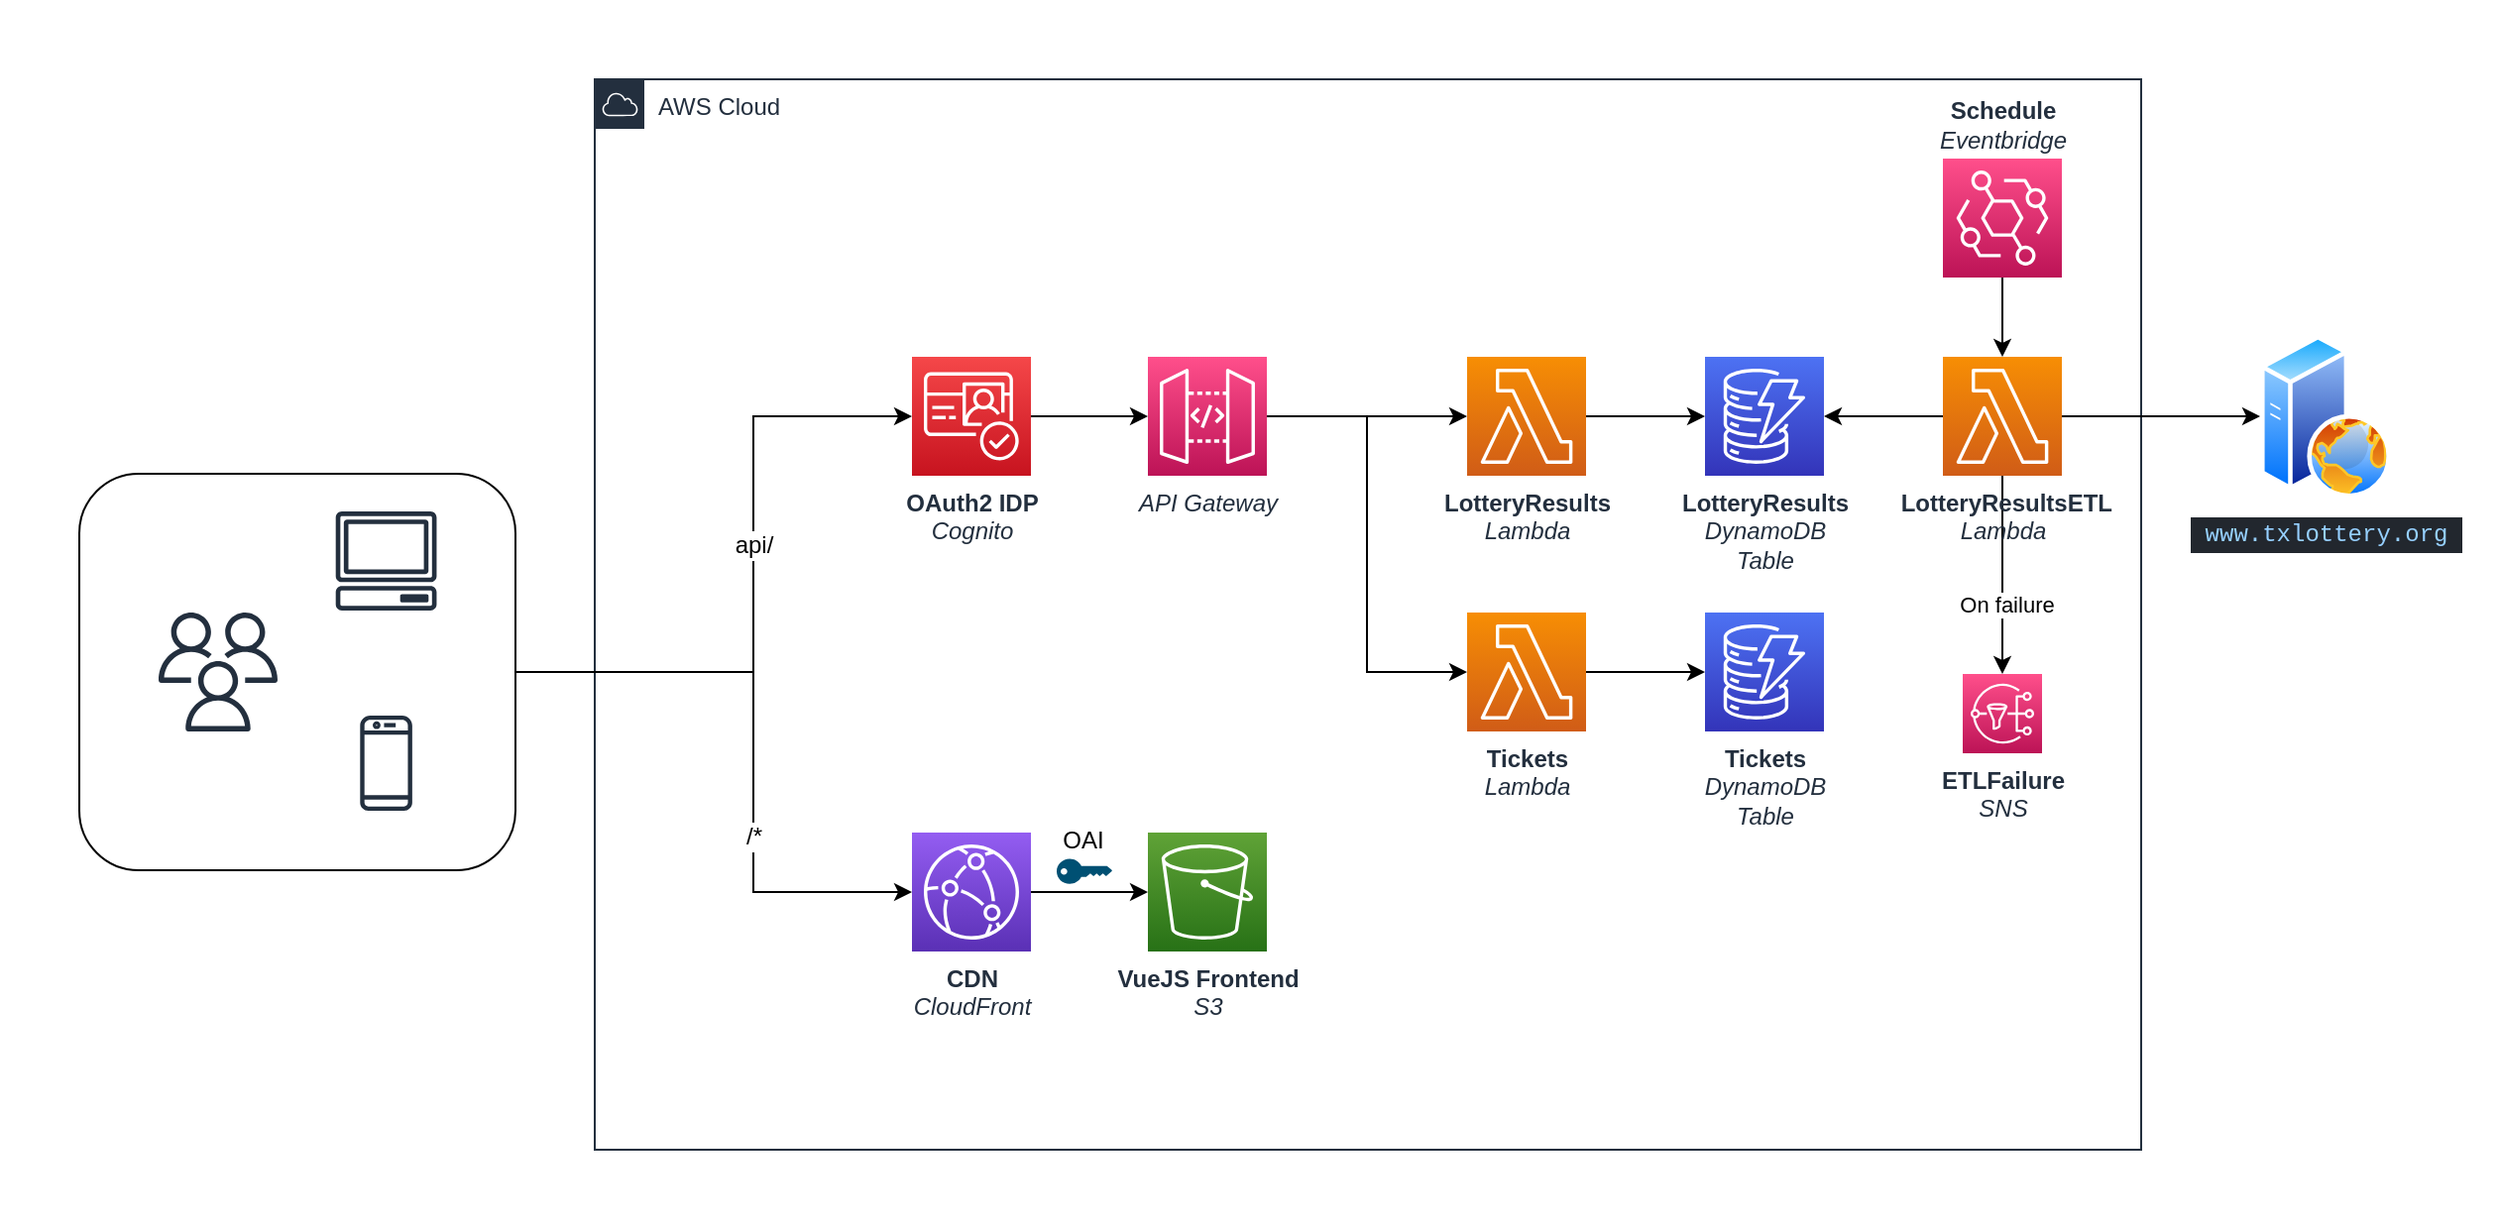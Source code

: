 <mxfile version="15.2.7" type="device" pages="3"><diagram id="yOaUrV3izOUjI8Bf7TBi" name="v3 - ETL"><mxGraphModel dx="1889" dy="808" grid="1" gridSize="10" guides="1" tooltips="1" connect="1" arrows="1" fold="1" page="1" pageScale="1" pageWidth="850" pageHeight="1100" math="0" shadow="0"><root><mxCell id="-35KguAZ5WjRZcrEcyB9-0"/><mxCell id="-35KguAZ5WjRZcrEcyB9-1" parent="-35KguAZ5WjRZcrEcyB9-0"/><mxCell id="5iwx5_IjPScMkcQxuCDr-0" value="" style="rounded=0;whiteSpace=wrap;html=1;fillColor=none;strokeColor=none;" parent="-35KguAZ5WjRZcrEcyB9-1" vertex="1"><mxGeometry x="-140" y="260" width="1260" height="620" as="geometry"/></mxCell><mxCell id="umhk_qR9ZMvobSm_5dym-0" value="AWS Cloud" style="points=[[0,0],[0.25,0],[0.5,0],[0.75,0],[1,0],[1,0.25],[1,0.5],[1,0.75],[1,1],[0.75,1],[0.5,1],[0.25,1],[0,1],[0,0.75],[0,0.5],[0,0.25]];outlineConnect=0;gradientColor=none;html=1;whiteSpace=wrap;fontSize=12;fontStyle=0;shape=mxgraph.aws4.group;grIcon=mxgraph.aws4.group_aws_cloud;strokeColor=#232F3E;fillColor=none;verticalAlign=top;align=left;spacingLeft=30;fontColor=#232F3E;dashed=0;" parent="-35KguAZ5WjRZcrEcyB9-1" vertex="1"><mxGeometry x="160" y="300" width="780" height="540" as="geometry"/></mxCell><mxCell id="umhk_qR9ZMvobSm_5dym-1" value="" style="edgeStyle=orthogonalEdgeStyle;rounded=0;orthogonalLoop=1;jettySize=auto;html=1;" parent="-35KguAZ5WjRZcrEcyB9-1" source="umhk_qR9ZMvobSm_5dym-2" target="umhk_qR9ZMvobSm_5dym-11" edge="1"><mxGeometry relative="1" as="geometry"/></mxCell><mxCell id="umhk_qR9ZMvobSm_5dym-2" value="&lt;b&gt;OAuth2 IDP&lt;/b&gt;&lt;br&gt;&lt;i&gt;Cognito&lt;/i&gt;&lt;br&gt;" style="sketch=0;points=[[0,0,0],[0.25,0,0],[0.5,0,0],[0.75,0,0],[1,0,0],[0,1,0],[0.25,1,0],[0.5,1,0],[0.75,1,0],[1,1,0],[0,0.25,0],[0,0.5,0],[0,0.75,0],[1,0.25,0],[1,0.5,0],[1,0.75,0]];outlineConnect=0;fontColor=#232F3E;gradientColor=#F54749;gradientDirection=north;fillColor=#C7131F;strokeColor=#ffffff;dashed=0;verticalLabelPosition=bottom;verticalAlign=top;align=center;html=1;fontSize=12;fontStyle=0;aspect=fixed;shape=mxgraph.aws4.resourceIcon;resIcon=mxgraph.aws4.cognito;" parent="-35KguAZ5WjRZcrEcyB9-1" vertex="1"><mxGeometry x="320" y="440" width="60" height="60" as="geometry"/></mxCell><mxCell id="umhk_qR9ZMvobSm_5dym-3" value="&lt;b&gt;VueJS Frontend&lt;/b&gt;&lt;br&gt;&lt;i&gt;S3&lt;/i&gt;" style="sketch=0;points=[[0,0,0],[0.25,0,0],[0.5,0,0],[0.75,0,0],[1,0,0],[0,1,0],[0.25,1,0],[0.5,1,0],[0.75,1,0],[1,1,0],[0,0.25,0],[0,0.5,0],[0,0.75,0],[1,0.25,0],[1,0.5,0],[1,0.75,0]];outlineConnect=0;fontColor=#232F3E;gradientColor=#60A337;gradientDirection=north;fillColor=#277116;strokeColor=#ffffff;dashed=0;verticalLabelPosition=bottom;verticalAlign=top;align=center;html=1;fontSize=12;fontStyle=0;aspect=fixed;shape=mxgraph.aws4.resourceIcon;resIcon=mxgraph.aws4.s3;" parent="-35KguAZ5WjRZcrEcyB9-1" vertex="1"><mxGeometry x="439" y="680" width="60" height="60" as="geometry"/></mxCell><mxCell id="umhk_qR9ZMvobSm_5dym-4" value="api/" style="edgeStyle=orthogonalEdgeStyle;rounded=0;orthogonalLoop=1;jettySize=auto;html=1;fontSize=12;entryX=0;entryY=0.5;entryDx=0;entryDy=0;entryPerimeter=0;" parent="-35KguAZ5WjRZcrEcyB9-1" target="umhk_qR9ZMvobSm_5dym-2" edge="1"><mxGeometry x="0.221" relative="1" as="geometry"><mxPoint x="78" y="599" as="sourcePoint"/><Array as="points"><mxPoint x="240" y="599"/><mxPoint x="240" y="470"/></Array><mxPoint as="offset"/><mxPoint x="260" y="479" as="targetPoint"/></mxGeometry></mxCell><mxCell id="umhk_qR9ZMvobSm_5dym-5" value="" style="edgeStyle=orthogonalEdgeStyle;rounded=0;orthogonalLoop=1;jettySize=auto;html=1;entryX=0;entryY=0.5;entryDx=0;entryDy=0;entryPerimeter=0;" parent="-35KguAZ5WjRZcrEcyB9-1" source="umhk_qR9ZMvobSm_5dym-6" target="umhk_qR9ZMvobSm_5dym-3" edge="1"><mxGeometry relative="1" as="geometry"/></mxCell><mxCell id="umhk_qR9ZMvobSm_5dym-6" value="&lt;b&gt;CDN&lt;/b&gt;&lt;br&gt;&lt;i&gt;CloudFront&lt;/i&gt;" style="sketch=0;points=[[0,0,0],[0.25,0,0],[0.5,0,0],[0.75,0,0],[1,0,0],[0,1,0],[0.25,1,0],[0.5,1,0],[0.75,1,0],[1,1,0],[0,0.25,0],[0,0.5,0],[0,0.75,0],[1,0.25,0],[1,0.5,0],[1,0.75,0]];outlineConnect=0;fontColor=#232F3E;gradientColor=#945DF2;gradientDirection=north;fillColor=#5A30B5;strokeColor=#ffffff;dashed=0;verticalLabelPosition=bottom;verticalAlign=top;align=center;html=1;fontSize=12;fontStyle=0;aspect=fixed;shape=mxgraph.aws4.resourceIcon;resIcon=mxgraph.aws4.cloudfront;" parent="-35KguAZ5WjRZcrEcyB9-1" vertex="1"><mxGeometry x="320" y="680" width="60" height="60" as="geometry"/></mxCell><mxCell id="umhk_qR9ZMvobSm_5dym-24" value="" style="edgeStyle=orthogonalEdgeStyle;rounded=0;orthogonalLoop=1;jettySize=auto;html=1;" parent="-35KguAZ5WjRZcrEcyB9-1" source="umhk_qR9ZMvobSm_5dym-8" target="umhk_qR9ZMvobSm_5dym-23" edge="1"><mxGeometry relative="1" as="geometry"/></mxCell><mxCell id="umhk_qR9ZMvobSm_5dym-8" value="&lt;b&gt;LotteryResults&lt;br&gt;&lt;/b&gt;&lt;i&gt;Lambda&lt;/i&gt;" style="sketch=0;points=[[0,0,0],[0.25,0,0],[0.5,0,0],[0.75,0,0],[1,0,0],[0,1,0],[0.25,1,0],[0.5,1,0],[0.75,1,0],[1,1,0],[0,0.25,0],[0,0.5,0],[0,0.75,0],[1,0.25,0],[1,0.5,0],[1,0.75,0]];outlineConnect=0;fontColor=#232F3E;gradientColor=#F78E04;gradientDirection=north;fillColor=#D05C17;strokeColor=#ffffff;dashed=0;verticalLabelPosition=bottom;verticalAlign=top;align=center;html=1;fontSize=12;fontStyle=0;aspect=fixed;shape=mxgraph.aws4.resourceIcon;resIcon=mxgraph.aws4.lambda;" parent="-35KguAZ5WjRZcrEcyB9-1" vertex="1"><mxGeometry x="600" y="440" width="60" height="60" as="geometry"/></mxCell><mxCell id="umhk_qR9ZMvobSm_5dym-9" value="" style="edgeStyle=orthogonalEdgeStyle;rounded=0;orthogonalLoop=1;jettySize=auto;html=1;" parent="-35KguAZ5WjRZcrEcyB9-1" source="umhk_qR9ZMvobSm_5dym-11" target="umhk_qR9ZMvobSm_5dym-8" edge="1"><mxGeometry relative="1" as="geometry"/></mxCell><mxCell id="umhk_qR9ZMvobSm_5dym-10" style="edgeStyle=orthogonalEdgeStyle;rounded=0;orthogonalLoop=1;jettySize=auto;html=1;entryX=0;entryY=0.5;entryDx=0;entryDy=0;entryPerimeter=0;" parent="-35KguAZ5WjRZcrEcyB9-1" source="umhk_qR9ZMvobSm_5dym-11" target="umhk_qR9ZMvobSm_5dym-15" edge="1"><mxGeometry relative="1" as="geometry"/></mxCell><mxCell id="umhk_qR9ZMvobSm_5dym-11" value="&lt;i&gt;API Gateway&lt;/i&gt;" style="sketch=0;points=[[0,0,0],[0.25,0,0],[0.5,0,0],[0.75,0,0],[1,0,0],[0,1,0],[0.25,1,0],[0.5,1,0],[0.75,1,0],[1,1,0],[0,0.25,0],[0,0.5,0],[0,0.75,0],[1,0.25,0],[1,0.5,0],[1,0.75,0]];outlineConnect=0;fontColor=#232F3E;gradientColor=#FF4F8B;gradientDirection=north;fillColor=#BC1356;strokeColor=#ffffff;dashed=0;verticalLabelPosition=bottom;verticalAlign=top;align=center;html=1;fontSize=12;fontStyle=0;aspect=fixed;shape=mxgraph.aws4.resourceIcon;resIcon=mxgraph.aws4.api_gateway;" parent="-35KguAZ5WjRZcrEcyB9-1" vertex="1"><mxGeometry x="439" y="440" width="60" height="60" as="geometry"/></mxCell><mxCell id="umhk_qR9ZMvobSm_5dym-12" value="/*" style="edgeStyle=orthogonalEdgeStyle;rounded=0;orthogonalLoop=1;jettySize=auto;html=1;fontSize=12;" parent="-35KguAZ5WjRZcrEcyB9-1" target="umhk_qR9ZMvobSm_5dym-6" edge="1"><mxGeometry x="0.385" relative="1" as="geometry"><Array as="points"><mxPoint x="240" y="599"/></Array><mxPoint as="offset"/><mxPoint x="78" y="599" as="sourcePoint"/></mxGeometry></mxCell><mxCell id="umhk_qR9ZMvobSm_5dym-13" value="&lt;div style=&quot;color: rgb(173 , 186 , 199) ; background-color: rgb(34 , 39 , 46) ; font-family: &amp;#34;menlo&amp;#34; , &amp;#34;monaco&amp;#34; , &amp;#34;courier new&amp;#34; , monospace ; font-weight: normal ; font-size: 12px ; line-height: 18px&quot;&gt;&lt;div&gt;&lt;span style=&quot;color: #96d0ff&quot;&gt;&amp;nbsp;www.txlottery.org&amp;nbsp;&lt;/span&gt;&lt;/div&gt;&lt;/div&gt;" style="aspect=fixed;perimeter=ellipsePerimeter;html=1;align=center;shadow=0;dashed=0;spacingTop=3;image;image=img/lib/active_directory/web_server.svg;" parent="-35KguAZ5WjRZcrEcyB9-1" vertex="1"><mxGeometry x="1000" y="428.75" width="66" height="82.5" as="geometry"/></mxCell><mxCell id="umhk_qR9ZMvobSm_5dym-14" value="" style="edgeStyle=orthogonalEdgeStyle;rounded=0;orthogonalLoop=1;jettySize=auto;html=1;" parent="-35KguAZ5WjRZcrEcyB9-1" source="umhk_qR9ZMvobSm_5dym-15" target="umhk_qR9ZMvobSm_5dym-16" edge="1"><mxGeometry relative="1" as="geometry"/></mxCell><mxCell id="umhk_qR9ZMvobSm_5dym-15" value="&lt;b&gt;Tickets&lt;/b&gt;&lt;br&gt;&lt;i&gt;Lambda&lt;/i&gt;" style="sketch=0;points=[[0,0,0],[0.25,0,0],[0.5,0,0],[0.75,0,0],[1,0,0],[0,1,0],[0.25,1,0],[0.5,1,0],[0.75,1,0],[1,1,0],[0,0.25,0],[0,0.5,0],[0,0.75,0],[1,0.25,0],[1,0.5,0],[1,0.75,0]];outlineConnect=0;fontColor=#232F3E;gradientColor=#F78E04;gradientDirection=north;fillColor=#D05C17;strokeColor=#ffffff;dashed=0;verticalLabelPosition=bottom;verticalAlign=top;align=center;html=1;fontSize=12;fontStyle=0;aspect=fixed;shape=mxgraph.aws4.resourceIcon;resIcon=mxgraph.aws4.lambda;" parent="-35KguAZ5WjRZcrEcyB9-1" vertex="1"><mxGeometry x="600" y="569" width="60" height="60" as="geometry"/></mxCell><mxCell id="umhk_qR9ZMvobSm_5dym-16" value="&lt;b&gt;Tickets&lt;/b&gt;&lt;br&gt;&lt;i&gt;DynamoDB&lt;br&gt;Table&lt;/i&gt;" style="sketch=0;points=[[0,0,0],[0.25,0,0],[0.5,0,0],[0.75,0,0],[1,0,0],[0,1,0],[0.25,1,0],[0.5,1,0],[0.75,1,0],[1,1,0],[0,0.25,0],[0,0.5,0],[0,0.75,0],[1,0.25,0],[1,0.5,0],[1,0.75,0]];outlineConnect=0;fontColor=#232F3E;gradientColor=#4D72F3;gradientDirection=north;fillColor=#3334B9;strokeColor=#ffffff;dashed=0;verticalLabelPosition=bottom;verticalAlign=top;align=center;html=1;fontSize=12;fontStyle=0;aspect=fixed;shape=mxgraph.aws4.resourceIcon;resIcon=mxgraph.aws4.dynamodb;" parent="-35KguAZ5WjRZcrEcyB9-1" vertex="1"><mxGeometry x="720" y="569" width="60" height="60" as="geometry"/></mxCell><mxCell id="umhk_qR9ZMvobSm_5dym-17" value="OAI" style="points=[[0,0.5,0],[0.24,0,0],[0.5,0.28,0],[0.995,0.475,0],[0.5,0.72,0],[0.24,1,0]];verticalLabelPosition=top;sketch=0;html=1;verticalAlign=bottom;aspect=fixed;align=center;pointerEvents=1;shape=mxgraph.cisco19.key;fillColor=#005073;strokeColor=none;fontSize=12;labelPosition=center;spacingRight=3;" parent="-35KguAZ5WjRZcrEcyB9-1" vertex="1"><mxGeometry x="393" y="693.29" width="28" height="12.6" as="geometry"/></mxCell><mxCell id="umhk_qR9ZMvobSm_5dym-18" value="" style="shape=image;verticalLabelPosition=bottom;labelBackgroundColor=#ffffff;verticalAlign=top;aspect=fixed;imageAspect=0;image=https://dwglogo.com/wp-content/uploads/2017/09/Vue_js_logo.png;" parent="-35KguAZ5WjRZcrEcyB9-1" vertex="1"><mxGeometry x="490" y="689.36" width="59.97" height="41.29" as="geometry"/></mxCell><mxCell id="umhk_qR9ZMvobSm_5dym-19" value="" style="rounded=1;whiteSpace=wrap;html=1;fontSize=12;" parent="-35KguAZ5WjRZcrEcyB9-1" vertex="1"><mxGeometry x="-100" y="499" width="220" height="200" as="geometry"/></mxCell><mxCell id="umhk_qR9ZMvobSm_5dym-20" value="" style="sketch=0;outlineConnect=0;fontColor=#232F3E;gradientColor=none;fillColor=#232F3E;strokeColor=none;dashed=0;verticalLabelPosition=bottom;verticalAlign=top;align=center;html=1;fontSize=12;fontStyle=0;aspect=fixed;pointerEvents=1;shape=mxgraph.aws4.users;" parent="-35KguAZ5WjRZcrEcyB9-1" vertex="1"><mxGeometry x="-60" y="569" width="60" height="60" as="geometry"/></mxCell><mxCell id="umhk_qR9ZMvobSm_5dym-21" value="" style="sketch=0;outlineConnect=0;fontColor=#232F3E;gradientColor=none;fillColor=#232F3E;strokeColor=none;dashed=0;verticalLabelPosition=bottom;verticalAlign=top;align=center;html=1;fontSize=12;fontStyle=0;aspect=fixed;pointerEvents=1;shape=mxgraph.aws4.client;" parent="-35KguAZ5WjRZcrEcyB9-1" vertex="1"><mxGeometry x="29.13" y="518" width="51.32" height="50" as="geometry"/></mxCell><mxCell id="umhk_qR9ZMvobSm_5dym-22" value="" style="sketch=0;outlineConnect=0;fontColor=#232F3E;gradientColor=none;fillColor=#232F3E;strokeColor=none;dashed=0;verticalLabelPosition=bottom;verticalAlign=top;align=center;html=1;fontSize=12;fontStyle=0;aspect=fixed;pointerEvents=1;shape=mxgraph.aws4.mobile_client;" parent="-35KguAZ5WjRZcrEcyB9-1" vertex="1"><mxGeometry x="41.65" y="620" width="26.28" height="50" as="geometry"/></mxCell><mxCell id="umhk_qR9ZMvobSm_5dym-23" value="&lt;b&gt;LotteryResults&lt;/b&gt;&lt;br&gt;&lt;i&gt;DynamoDB &lt;br&gt;Table&lt;/i&gt;" style="sketch=0;points=[[0,0,0],[0.25,0,0],[0.5,0,0],[0.75,0,0],[1,0,0],[0,1,0],[0.25,1,0],[0.5,1,0],[0.75,1,0],[1,1,0],[0,0.25,0],[0,0.5,0],[0,0.75,0],[1,0.25,0],[1,0.5,0],[1,0.75,0]];outlineConnect=0;fontColor=#232F3E;gradientColor=#4D72F3;gradientDirection=north;fillColor=#3334B9;strokeColor=#ffffff;dashed=0;verticalLabelPosition=bottom;verticalAlign=top;align=center;html=1;fontSize=12;fontStyle=0;aspect=fixed;shape=mxgraph.aws4.resourceIcon;resIcon=mxgraph.aws4.dynamodb;" parent="-35KguAZ5WjRZcrEcyB9-1" vertex="1"><mxGeometry x="720" y="440" width="60" height="60" as="geometry"/></mxCell><mxCell id="umhk_qR9ZMvobSm_5dym-27" value="" style="edgeStyle=orthogonalEdgeStyle;rounded=0;orthogonalLoop=1;jettySize=auto;html=1;" parent="-35KguAZ5WjRZcrEcyB9-1" source="umhk_qR9ZMvobSm_5dym-25" target="umhk_qR9ZMvobSm_5dym-23" edge="1"><mxGeometry relative="1" as="geometry"/></mxCell><mxCell id="umhk_qR9ZMvobSm_5dym-30" value="" style="edgeStyle=orthogonalEdgeStyle;rounded=0;orthogonalLoop=1;jettySize=auto;html=1;" parent="-35KguAZ5WjRZcrEcyB9-1" source="umhk_qR9ZMvobSm_5dym-25" target="umhk_qR9ZMvobSm_5dym-13" edge="1"><mxGeometry relative="1" as="geometry"/></mxCell><mxCell id="Y6jtdBhUWlOTeICrYpz4-4" value="" style="edgeStyle=orthogonalEdgeStyle;rounded=0;orthogonalLoop=1;jettySize=auto;html=1;" edge="1" parent="-35KguAZ5WjRZcrEcyB9-1" source="umhk_qR9ZMvobSm_5dym-25" target="Y6jtdBhUWlOTeICrYpz4-3"><mxGeometry relative="1" as="geometry"/></mxCell><mxCell id="Y6jtdBhUWlOTeICrYpz4-5" value="On failure" style="edgeLabel;html=1;align=center;verticalAlign=middle;resizable=0;points=[];" vertex="1" connectable="0" parent="Y6jtdBhUWlOTeICrYpz4-4"><mxGeometry x="0.3" y="2" relative="1" as="geometry"><mxPoint as="offset"/></mxGeometry></mxCell><mxCell id="umhk_qR9ZMvobSm_5dym-25" value="&lt;b&gt;&amp;nbsp;LotteryResultsETL&lt;br&gt;&lt;/b&gt;&lt;i&gt;Lambda&lt;/i&gt;" style="sketch=0;points=[[0,0,0],[0.25,0,0],[0.5,0,0],[0.75,0,0],[1,0,0],[0,1,0],[0.25,1,0],[0.5,1,0],[0.75,1,0],[1,1,0],[0,0.25,0],[0,0.5,0],[0,0.75,0],[1,0.25,0],[1,0.5,0],[1,0.75,0]];outlineConnect=0;fontColor=#232F3E;gradientColor=#F78E04;gradientDirection=north;fillColor=#D05C17;strokeColor=#ffffff;dashed=0;verticalLabelPosition=bottom;verticalAlign=top;align=center;html=1;fontSize=12;fontStyle=0;aspect=fixed;shape=mxgraph.aws4.resourceIcon;resIcon=mxgraph.aws4.lambda;" parent="-35KguAZ5WjRZcrEcyB9-1" vertex="1"><mxGeometry x="840" y="440" width="60" height="60" as="geometry"/></mxCell><mxCell id="umhk_qR9ZMvobSm_5dym-29" value="" style="edgeStyle=orthogonalEdgeStyle;rounded=0;orthogonalLoop=1;jettySize=auto;html=1;" parent="-35KguAZ5WjRZcrEcyB9-1" source="umhk_qR9ZMvobSm_5dym-28" target="umhk_qR9ZMvobSm_5dym-25" edge="1"><mxGeometry relative="1" as="geometry"/></mxCell><mxCell id="umhk_qR9ZMvobSm_5dym-28" value="&lt;b&gt;Schedule&lt;/b&gt;&lt;br&gt;&lt;i&gt;Eventbridge&lt;/i&gt;" style="sketch=0;points=[[0,0,0],[0.25,0,0],[0.5,0,0],[0.75,0,0],[1,0,0],[0,1,0],[0.25,1,0],[0.5,1,0],[0.75,1,0],[1,1,0],[0,0.25,0],[0,0.5,0],[0,0.75,0],[1,0.25,0],[1,0.5,0],[1,0.75,0]];outlineConnect=0;fontColor=#232F3E;gradientColor=#FF4F8B;gradientDirection=north;fillColor=#BC1356;strokeColor=#ffffff;dashed=0;verticalLabelPosition=top;verticalAlign=bottom;align=center;html=1;fontSize=12;fontStyle=0;aspect=fixed;shape=mxgraph.aws4.resourceIcon;resIcon=mxgraph.aws4.eventbridge;labelPosition=center;" parent="-35KguAZ5WjRZcrEcyB9-1" vertex="1"><mxGeometry x="840" y="340" width="60" height="60" as="geometry"/></mxCell><mxCell id="SX5UIp4V3TaomA2CEeE2-3" value="" style="shape=image;verticalLabelPosition=bottom;labelBackgroundColor=#ffffff;verticalAlign=top;aspect=fixed;imageAspect=0;image=https://dwglogo.com/wp-content/uploads/2017/09/Vue_js_logo.png;" parent="-35KguAZ5WjRZcrEcyB9-1" vertex="1"><mxGeometry x="34.0" y="633" width="43.58" height="30" as="geometry"/></mxCell><mxCell id="SX5UIp4V3TaomA2CEeE2-4" value="" style="shape=image;verticalLabelPosition=bottom;labelBackgroundColor=#ffffff;verticalAlign=top;aspect=fixed;imageAspect=0;image=https://dwglogo.com/wp-content/uploads/2017/09/Vue_js_logo.png;" parent="-35KguAZ5WjRZcrEcyB9-1" vertex="1"><mxGeometry x="33.0" y="521" width="43.58" height="30" as="geometry"/></mxCell><mxCell id="SX5UIp4V3TaomA2CEeE2-7" value="" style="shape=image;verticalLabelPosition=bottom;labelBackgroundColor=#ffffff;verticalAlign=top;aspect=fixed;imageAspect=0;image=https://upload.wikimedia.org/wikipedia/commons/thumb/c/c3/Python-logo-notext.svg/121px-Python-logo-notext.svg.png;" parent="-35KguAZ5WjRZcrEcyB9-1" vertex="1"><mxGeometry x="640" y="440" width="20" height="20" as="geometry"/></mxCell><mxCell id="SX5UIp4V3TaomA2CEeE2-8" value="" style="shape=image;verticalLabelPosition=bottom;labelBackgroundColor=#ffffff;verticalAlign=top;aspect=fixed;imageAspect=0;image=https://upload.wikimedia.org/wikipedia/commons/thumb/c/c3/Python-logo-notext.svg/121px-Python-logo-notext.svg.png;" parent="-35KguAZ5WjRZcrEcyB9-1" vertex="1"><mxGeometry x="640" y="569" width="20" height="20" as="geometry"/></mxCell><mxCell id="SX5UIp4V3TaomA2CEeE2-9" value="" style="shape=image;verticalLabelPosition=bottom;labelBackgroundColor=#ffffff;verticalAlign=top;aspect=fixed;imageAspect=0;image=https://upload.wikimedia.org/wikipedia/commons/thumb/c/c3/Python-logo-notext.svg/121px-Python-logo-notext.svg.png;" parent="-35KguAZ5WjRZcrEcyB9-1" vertex="1"><mxGeometry x="880" y="440" width="20" height="20" as="geometry"/></mxCell><mxCell id="Y6jtdBhUWlOTeICrYpz4-3" value="&lt;b&gt;ETLFailure&lt;/b&gt;&lt;br&gt;&lt;i&gt;SNS&lt;/i&gt;" style="sketch=0;points=[[0,0,0],[0.25,0,0],[0.5,0,0],[0.75,0,0],[1,0,0],[0,1,0],[0.25,1,0],[0.5,1,0],[0.75,1,0],[1,1,0],[0,0.25,0],[0,0.5,0],[0,0.75,0],[1,0.25,0],[1,0.5,0],[1,0.75,0]];outlineConnect=0;fontColor=#232F3E;gradientColor=#FF4F8B;gradientDirection=north;fillColor=#BC1356;strokeColor=#ffffff;dashed=0;verticalLabelPosition=bottom;verticalAlign=top;align=center;html=1;fontSize=12;fontStyle=0;aspect=fixed;shape=mxgraph.aws4.resourceIcon;resIcon=mxgraph.aws4.sns;" vertex="1" parent="-35KguAZ5WjRZcrEcyB9-1"><mxGeometry x="850" y="600" width="40" height="40" as="geometry"/></mxCell></root></mxGraphModel></diagram><diagram id="SavWQunnetsbaiEYwAVG" name="v2 - DyanmoDB"><mxGraphModel dx="2177" dy="991" grid="1" gridSize="10" guides="1" tooltips="1" connect="1" arrows="1" fold="1" page="1" pageScale="1" pageWidth="850" pageHeight="1100" math="0" shadow="0"><root><mxCell id="0"/><mxCell id="1" parent="0"/><mxCell id="oLFA5JUG8cMym5SWiN1w-8" value="AWS Cloud" style="points=[[0,0],[0.25,0],[0.5,0],[0.75,0],[1,0],[1,0.25],[1,0.5],[1,0.75],[1,1],[0.75,1],[0.5,1],[0.25,1],[0,1],[0,0.75],[0,0.5],[0,0.25]];outlineConnect=0;gradientColor=none;html=1;whiteSpace=wrap;fontSize=12;fontStyle=0;shape=mxgraph.aws4.group;grIcon=mxgraph.aws4.group_aws_cloud;strokeColor=#232F3E;fillColor=none;verticalAlign=top;align=left;spacingLeft=30;fontColor=#232F3E;dashed=0;" parent="1" vertex="1"><mxGeometry x="160" y="400" width="560" height="440" as="geometry"/></mxCell><mxCell id="oLFA5JUG8cMym5SWiN1w-13" value="" style="edgeStyle=orthogonalEdgeStyle;rounded=0;orthogonalLoop=1;jettySize=auto;html=1;" parent="1" source="oLFA5JUG8cMym5SWiN1w-1" target="oLFA5JUG8cMym5SWiN1w-7" edge="1"><mxGeometry relative="1" as="geometry"/></mxCell><mxCell id="oLFA5JUG8cMym5SWiN1w-1" value="&lt;b&gt;OAuth2 IDP&lt;/b&gt;&lt;br&gt;&lt;i&gt;Cognito&lt;/i&gt;&lt;br&gt;" style="sketch=0;points=[[0,0,0],[0.25,0,0],[0.5,0,0],[0.75,0,0],[1,0,0],[0,1,0],[0.25,1,0],[0.5,1,0],[0.75,1,0],[1,1,0],[0,0.25,0],[0,0.5,0],[0,0.75,0],[1,0.25,0],[1,0.5,0],[1,0.75,0]];outlineConnect=0;fontColor=#232F3E;gradientColor=#F54749;gradientDirection=north;fillColor=#C7131F;strokeColor=#ffffff;dashed=0;verticalLabelPosition=bottom;verticalAlign=top;align=center;html=1;fontSize=12;fontStyle=0;aspect=fixed;shape=mxgraph.aws4.resourceIcon;resIcon=mxgraph.aws4.cognito;" parent="1" vertex="1"><mxGeometry x="320" y="440" width="60" height="60" as="geometry"/></mxCell><mxCell id="oLFA5JUG8cMym5SWiN1w-4" value="&lt;b&gt;VueJS Frontend&lt;/b&gt;&lt;br&gt;&lt;i&gt;S3&lt;/i&gt;" style="sketch=0;points=[[0,0,0],[0.25,0,0],[0.5,0,0],[0.75,0,0],[1,0,0],[0,1,0],[0.25,1,0],[0.5,1,0],[0.75,1,0],[1,1,0],[0,0.25,0],[0,0.5,0],[0,0.75,0],[1,0.25,0],[1,0.5,0],[1,0.75,0]];outlineConnect=0;fontColor=#232F3E;gradientColor=#60A337;gradientDirection=north;fillColor=#277116;strokeColor=#ffffff;dashed=0;verticalLabelPosition=bottom;verticalAlign=top;align=center;html=1;fontSize=12;fontStyle=0;aspect=fixed;shape=mxgraph.aws4.resourceIcon;resIcon=mxgraph.aws4.s3;" parent="1" vertex="1"><mxGeometry x="439" y="680" width="60" height="60" as="geometry"/></mxCell><mxCell id="oLFA5JUG8cMym5SWiN1w-12" value="api/" style="edgeStyle=orthogonalEdgeStyle;rounded=0;orthogonalLoop=1;jettySize=auto;html=1;entryX=0;entryY=0.5;entryDx=0;entryDy=0;entryPerimeter=0;fontSize=12;" parent="1" target="oLFA5JUG8cMym5SWiN1w-1" edge="1"><mxGeometry x="0.221" relative="1" as="geometry"><mxPoint x="78" y="599" as="sourcePoint"/><Array as="points"><mxPoint x="240" y="599"/><mxPoint x="240" y="479"/></Array><mxPoint as="offset"/></mxGeometry></mxCell><mxCell id="XOxg55pXIoEKPF17LyFP-3" value="" style="edgeStyle=orthogonalEdgeStyle;rounded=0;orthogonalLoop=1;jettySize=auto;html=1;entryX=0;entryY=0.5;entryDx=0;entryDy=0;entryPerimeter=0;" parent="1" source="oLFA5JUG8cMym5SWiN1w-5" target="oLFA5JUG8cMym5SWiN1w-4" edge="1"><mxGeometry relative="1" as="geometry"/></mxCell><mxCell id="oLFA5JUG8cMym5SWiN1w-5" value="&lt;b&gt;CDN&lt;/b&gt;&lt;br&gt;&lt;i&gt;CloudFront&lt;/i&gt;" style="sketch=0;points=[[0,0,0],[0.25,0,0],[0.5,0,0],[0.75,0,0],[1,0,0],[0,1,0],[0.25,1,0],[0.5,1,0],[0.75,1,0],[1,1,0],[0,0.25,0],[0,0.5,0],[0,0.75,0],[1,0.25,0],[1,0.5,0],[1,0.75,0]];outlineConnect=0;fontColor=#232F3E;gradientColor=#945DF2;gradientDirection=north;fillColor=#5A30B5;strokeColor=#ffffff;dashed=0;verticalLabelPosition=bottom;verticalAlign=top;align=center;html=1;fontSize=12;fontStyle=0;aspect=fixed;shape=mxgraph.aws4.resourceIcon;resIcon=mxgraph.aws4.cloudfront;" parent="1" vertex="1"><mxGeometry x="280" y="680" width="60" height="60" as="geometry"/></mxCell><mxCell id="oLFA5JUG8cMym5SWiN1w-25" style="edgeStyle=orthogonalEdgeStyle;rounded=0;orthogonalLoop=1;jettySize=auto;html=1;entryX=0;entryY=0.75;entryDx=0;entryDy=0;" parent="1" source="oLFA5JUG8cMym5SWiN1w-6" target="oLFA5JUG8cMym5SWiN1w-16" edge="1"><mxGeometry relative="1" as="geometry"/></mxCell><mxCell id="oLFA5JUG8cMym5SWiN1w-6" value="&lt;b&gt;Lotto Function&lt;br&gt;&lt;/b&gt;&lt;i&gt;Lambda&lt;/i&gt;" style="sketch=0;points=[[0,0,0],[0.25,0,0],[0.5,0,0],[0.75,0,0],[1,0,0],[0,1,0],[0.25,1,0],[0.5,1,0],[0.75,1,0],[1,1,0],[0,0.25,0],[0,0.5,0],[0,0.75,0],[1,0.25,0],[1,0.5,0],[1,0.75,0]];outlineConnect=0;fontColor=#232F3E;gradientColor=#F78E04;gradientDirection=north;fillColor=#D05C17;strokeColor=#ffffff;dashed=0;verticalLabelPosition=bottom;verticalAlign=top;align=center;html=1;fontSize=12;fontStyle=0;aspect=fixed;shape=mxgraph.aws4.resourceIcon;resIcon=mxgraph.aws4.lambda;" parent="1" vertex="1"><mxGeometry x="600" y="440" width="60" height="60" as="geometry"/></mxCell><mxCell id="oLFA5JUG8cMym5SWiN1w-14" value="" style="edgeStyle=orthogonalEdgeStyle;rounded=0;orthogonalLoop=1;jettySize=auto;html=1;" parent="1" source="oLFA5JUG8cMym5SWiN1w-7" target="oLFA5JUG8cMym5SWiN1w-6" edge="1"><mxGeometry relative="1" as="geometry"/></mxCell><mxCell id="oLFA5JUG8cMym5SWiN1w-22" style="edgeStyle=orthogonalEdgeStyle;rounded=0;orthogonalLoop=1;jettySize=auto;html=1;entryX=0;entryY=0.5;entryDx=0;entryDy=0;entryPerimeter=0;" parent="1" source="oLFA5JUG8cMym5SWiN1w-7" target="oLFA5JUG8cMym5SWiN1w-18" edge="1"><mxGeometry relative="1" as="geometry"/></mxCell><mxCell id="oLFA5JUG8cMym5SWiN1w-7" value="&lt;i&gt;API Gateway&lt;/i&gt;" style="sketch=0;points=[[0,0,0],[0.25,0,0],[0.5,0,0],[0.75,0,0],[1,0,0],[0,1,0],[0.25,1,0],[0.5,1,0],[0.75,1,0],[1,1,0],[0,0.25,0],[0,0.5,0],[0,0.75,0],[1,0.25,0],[1,0.5,0],[1,0.75,0]];outlineConnect=0;fontColor=#232F3E;gradientColor=#FF4F8B;gradientDirection=north;fillColor=#BC1356;strokeColor=#ffffff;dashed=0;verticalLabelPosition=bottom;verticalAlign=top;align=center;html=1;fontSize=12;fontStyle=0;aspect=fixed;shape=mxgraph.aws4.resourceIcon;resIcon=mxgraph.aws4.api_gateway;" parent="1" vertex="1"><mxGeometry x="439" y="440" width="60" height="60" as="geometry"/></mxCell><mxCell id="oLFA5JUG8cMym5SWiN1w-10" value="/*" style="edgeStyle=orthogonalEdgeStyle;rounded=0;orthogonalLoop=1;jettySize=auto;html=1;fontSize=12;" parent="1" target="oLFA5JUG8cMym5SWiN1w-5" edge="1"><mxGeometry x="0.385" relative="1" as="geometry"><Array as="points"><mxPoint x="240" y="599"/></Array><mxPoint as="offset"/><mxPoint x="78" y="599" as="sourcePoint"/></mxGeometry></mxCell><mxCell id="oLFA5JUG8cMym5SWiN1w-16" value="&lt;div style=&quot;color: rgb(173 , 186 , 199) ; background-color: rgb(34 , 39 , 46) ; font-family: &amp;#34;menlo&amp;#34; , &amp;#34;monaco&amp;#34; , &amp;#34;courier new&amp;#34; , monospace ; font-weight: normal ; font-size: 12px ; line-height: 18px&quot;&gt;&lt;div&gt;&lt;span style=&quot;color: #96d0ff&quot;&gt;&amp;nbsp;www.txlottery.org&amp;nbsp;&lt;/span&gt;&lt;/div&gt;&lt;/div&gt;" style="aspect=fixed;perimeter=ellipsePerimeter;html=1;align=center;shadow=0;dashed=0;spacingTop=3;image;image=img/lib/active_directory/web_server.svg;" parent="1" vertex="1"><mxGeometry x="790" y="410" width="66" height="82.5" as="geometry"/></mxCell><mxCell id="oLFA5JUG8cMym5SWiN1w-24" value="" style="edgeStyle=orthogonalEdgeStyle;rounded=0;orthogonalLoop=1;jettySize=auto;html=1;" parent="1" source="oLFA5JUG8cMym5SWiN1w-18" target="oLFA5JUG8cMym5SWiN1w-23" edge="1"><mxGeometry relative="1" as="geometry"/></mxCell><mxCell id="oLFA5JUG8cMym5SWiN1w-18" value="&lt;b&gt;Tickets Function&lt;/b&gt;&lt;br&gt;&lt;i&gt;Lambda&lt;/i&gt;" style="sketch=0;points=[[0,0,0],[0.25,0,0],[0.5,0,0],[0.75,0,0],[1,0,0],[0,1,0],[0.25,1,0],[0.5,1,0],[0.75,1,0],[1,1,0],[0,0.25,0],[0,0.5,0],[0,0.75,0],[1,0.25,0],[1,0.5,0],[1,0.75,0]];outlineConnect=0;fontColor=#232F3E;gradientColor=#F78E04;gradientDirection=north;fillColor=#D05C17;strokeColor=#ffffff;dashed=0;verticalLabelPosition=bottom;verticalAlign=top;align=center;html=1;fontSize=12;fontStyle=0;aspect=fixed;shape=mxgraph.aws4.resourceIcon;resIcon=mxgraph.aws4.lambda;" parent="1" vertex="1"><mxGeometry x="600" y="560" width="60" height="60" as="geometry"/></mxCell><mxCell id="oLFA5JUG8cMym5SWiN1w-23" value="&lt;b&gt;Tickets Table&lt;/b&gt;&lt;br&gt;DynamoDB" style="sketch=0;points=[[0,0,0],[0.25,0,0],[0.5,0,0],[0.75,0,0],[1,0,0],[0,1,0],[0.25,1,0],[0.5,1,0],[0.75,1,0],[1,1,0],[0,0.25,0],[0,0.5,0],[0,0.75,0],[1,0.25,0],[1,0.5,0],[1,0.75,0]];outlineConnect=0;fontColor=#232F3E;gradientColor=#4D72F3;gradientDirection=north;fillColor=#3334B9;strokeColor=#ffffff;dashed=0;verticalLabelPosition=bottom;verticalAlign=top;align=center;html=1;fontSize=12;fontStyle=0;aspect=fixed;shape=mxgraph.aws4.resourceIcon;resIcon=mxgraph.aws4.dynamodb;" parent="1" vertex="1"><mxGeometry x="600" y="700" width="60" height="60" as="geometry"/></mxCell><mxCell id="oLFA5JUG8cMym5SWiN1w-31" value="OAI" style="points=[[0,0.5,0],[0.24,0,0],[0.5,0.28,0],[0.995,0.475,0],[0.5,0.72,0],[0.24,1,0]];verticalLabelPosition=top;sketch=0;html=1;verticalAlign=bottom;aspect=fixed;align=center;pointerEvents=1;shape=mxgraph.cisco19.key;fillColor=#005073;strokeColor=none;fontSize=12;labelPosition=center;spacingRight=3;" parent="1" vertex="1"><mxGeometry x="390" y="700" width="28" height="12.6" as="geometry"/></mxCell><mxCell id="oLFA5JUG8cMym5SWiN1w-38" value="" style="shape=image;verticalLabelPosition=bottom;labelBackgroundColor=#ffffff;verticalAlign=top;aspect=fixed;imageAspect=0;image=https://dwglogo.com/wp-content/uploads/2017/09/Vue_js_logo.png;" parent="1" vertex="1"><mxGeometry x="440.75" y="638" width="74.5" height="51.29" as="geometry"/></mxCell><mxCell id="p64z-2Ot0TzzzmvnlVUR-1" value="" style="rounded=1;whiteSpace=wrap;html=1;fontSize=12;" parent="1" vertex="1"><mxGeometry x="-100" y="499" width="220" height="200" as="geometry"/></mxCell><mxCell id="p64z-2Ot0TzzzmvnlVUR-2" value="" style="sketch=0;outlineConnect=0;fontColor=#232F3E;gradientColor=none;fillColor=#232F3E;strokeColor=none;dashed=0;verticalLabelPosition=bottom;verticalAlign=top;align=center;html=1;fontSize=12;fontStyle=0;aspect=fixed;pointerEvents=1;shape=mxgraph.aws4.users;" parent="1" vertex="1"><mxGeometry x="-60" y="569" width="60" height="60" as="geometry"/></mxCell><mxCell id="p64z-2Ot0TzzzmvnlVUR-3" value="" style="sketch=0;outlineConnect=0;fontColor=#232F3E;gradientColor=none;fillColor=#232F3E;strokeColor=none;dashed=0;verticalLabelPosition=bottom;verticalAlign=top;align=center;html=1;fontSize=12;fontStyle=0;aspect=fixed;pointerEvents=1;shape=mxgraph.aws4.client;" parent="1" vertex="1"><mxGeometry x="30" y="518" width="51.32" height="50" as="geometry"/></mxCell><mxCell id="p64z-2Ot0TzzzmvnlVUR-4" value="" style="sketch=0;outlineConnect=0;fontColor=#232F3E;gradientColor=none;fillColor=#232F3E;strokeColor=none;dashed=0;verticalLabelPosition=bottom;verticalAlign=top;align=center;html=1;fontSize=12;fontStyle=0;aspect=fixed;pointerEvents=1;shape=mxgraph.aws4.mobile_client;" parent="1" vertex="1"><mxGeometry x="42.52" y="620" width="26.28" height="50" as="geometry"/></mxCell></root></mxGraphModel></diagram><diagram name="v1 - Firestore" id="ny6fXLC10wafEhPDED0o"><mxGraphModel dx="2177" dy="991" grid="1" gridSize="10" guides="1" tooltips="1" connect="1" arrows="1" fold="1" page="1" pageScale="1" pageWidth="850" pageHeight="1100" math="0" shadow="0"><root><mxCell id="HiRokNwwppC1H6ChvL3q-0"/><mxCell id="HiRokNwwppC1H6ChvL3q-1" parent="HiRokNwwppC1H6ChvL3q-0"/><mxCell id="g3emyE-hPy4sdUeQwv1w-1" value="" style="rounded=1;whiteSpace=wrap;html=1;fontSize=12;" parent="HiRokNwwppC1H6ChvL3q-1" vertex="1"><mxGeometry x="-100" y="499" width="220" height="200" as="geometry"/></mxCell><mxCell id="HiRokNwwppC1H6ChvL3q-2" value="AWS Cloud" style="points=[[0,0],[0.25,0],[0.5,0],[0.75,0],[1,0],[1,0.25],[1,0.5],[1,0.75],[1,1],[0.75,1],[0.5,1],[0.25,1],[0,1],[0,0.75],[0,0.5],[0,0.25]];outlineConnect=0;gradientColor=none;html=1;whiteSpace=wrap;fontSize=12;fontStyle=0;shape=mxgraph.aws4.group;grIcon=mxgraph.aws4.group_aws_cloud;strokeColor=#232F3E;fillColor=none;verticalAlign=top;align=left;spacingLeft=30;fontColor=#232F3E;dashed=0;" parent="HiRokNwwppC1H6ChvL3q-1" vertex="1"><mxGeometry x="160" y="360" width="560" height="480" as="geometry"/></mxCell><mxCell id="HiRokNwwppC1H6ChvL3q-3" value="" style="edgeStyle=orthogonalEdgeStyle;rounded=0;orthogonalLoop=1;jettySize=auto;html=1;" parent="HiRokNwwppC1H6ChvL3q-1" source="HiRokNwwppC1H6ChvL3q-4" target="HiRokNwwppC1H6ChvL3q-12" edge="1"><mxGeometry relative="1" as="geometry"/></mxCell><mxCell id="HiRokNwwppC1H6ChvL3q-4" value="OAuth2" style="sketch=0;points=[[0,0,0],[0.25,0,0],[0.5,0,0],[0.75,0,0],[1,0,0],[0,1,0],[0.25,1,0],[0.5,1,0],[0.75,1,0],[1,1,0],[0,0.25,0],[0,0.5,0],[0,0.75,0],[1,0.25,0],[1,0.5,0],[1,0.75,0]];outlineConnect=0;fontColor=#232F3E;gradientColor=#F54749;gradientDirection=north;fillColor=#C7131F;strokeColor=#ffffff;dashed=0;verticalLabelPosition=bottom;verticalAlign=top;align=center;html=1;fontSize=12;fontStyle=0;aspect=fixed;shape=mxgraph.aws4.resourceIcon;resIcon=mxgraph.aws4.cognito;" parent="HiRokNwwppC1H6ChvL3q-1" vertex="1"><mxGeometry x="320" y="440" width="60" height="60" as="geometry"/></mxCell><mxCell id="HiRokNwwppC1H6ChvL3q-5" value="Static Web Frontend&lt;br&gt;VueJS" style="sketch=0;points=[[0,0,0],[0.25,0,0],[0.5,0,0],[0.75,0,0],[1,0,0],[0,1,0],[0.25,1,0],[0.5,1,0],[0.75,1,0],[1,1,0],[0,0.25,0],[0,0.5,0],[0,0.75,0],[1,0.25,0],[1,0.5,0],[1,0.75,0]];outlineConnect=0;fontColor=#232F3E;gradientColor=#60A337;gradientDirection=north;fillColor=#277116;strokeColor=#ffffff;dashed=0;verticalLabelPosition=bottom;verticalAlign=top;align=center;html=1;fontSize=12;fontStyle=0;aspect=fixed;shape=mxgraph.aws4.resourceIcon;resIcon=mxgraph.aws4.s3;" parent="HiRokNwwppC1H6ChvL3q-1" vertex="1"><mxGeometry x="401" y="680" width="60" height="60" as="geometry"/></mxCell><mxCell id="HiRokNwwppC1H6ChvL3q-6" value="api" style="edgeStyle=orthogonalEdgeStyle;rounded=0;orthogonalLoop=1;jettySize=auto;html=1;entryX=0;entryY=0.5;entryDx=0;entryDy=0;entryPerimeter=0;fontSize=12;" parent="HiRokNwwppC1H6ChvL3q-1" target="HiRokNwwppC1H6ChvL3q-4" edge="1"><mxGeometry relative="1" as="geometry"><mxPoint x="120" y="599" as="sourcePoint"/><Array as="points"><mxPoint x="240" y="599"/><mxPoint x="240" y="479"/></Array></mxGeometry></mxCell><mxCell id="HiRokNwwppC1H6ChvL3q-7" value="CDN" style="sketch=0;points=[[0,0,0],[0.25,0,0],[0.5,0,0],[0.75,0,0],[1,0,0],[0,1,0],[0.25,1,0],[0.5,1,0],[0.75,1,0],[1,1,0],[0,0.25,0],[0,0.5,0],[0,0.75,0],[1,0.25,0],[1,0.5,0],[1,0.75,0]];outlineConnect=0;fontColor=#232F3E;gradientColor=#945DF2;gradientDirection=north;fillColor=#5A30B5;strokeColor=#ffffff;dashed=0;verticalLabelPosition=bottom;verticalAlign=top;align=center;html=1;fontSize=12;fontStyle=0;aspect=fixed;shape=mxgraph.aws4.resourceIcon;resIcon=mxgraph.aws4.cloudfront;" parent="HiRokNwwppC1H6ChvL3q-1" vertex="1"><mxGeometry x="280" y="680" width="60" height="60" as="geometry"/></mxCell><mxCell id="HiRokNwwppC1H6ChvL3q-8" style="edgeStyle=orthogonalEdgeStyle;rounded=0;orthogonalLoop=1;jettySize=auto;html=1;entryX=0;entryY=0.75;entryDx=0;entryDy=0;" parent="HiRokNwwppC1H6ChvL3q-1" source="HiRokNwwppC1H6ChvL3q-9" target="HiRokNwwppC1H6ChvL3q-15" edge="1"><mxGeometry relative="1" as="geometry"/></mxCell><mxCell id="HiRokNwwppC1H6ChvL3q-9" value="Lotto Service" style="sketch=0;points=[[0,0,0],[0.25,0,0],[0.5,0,0],[0.75,0,0],[1,0,0],[0,1,0],[0.25,1,0],[0.5,1,0],[0.75,1,0],[1,1,0],[0,0.25,0],[0,0.5,0],[0,0.75,0],[1,0.25,0],[1,0.5,0],[1,0.75,0]];outlineConnect=0;fontColor=#232F3E;gradientColor=#F78E04;gradientDirection=north;fillColor=#D05C17;strokeColor=#ffffff;dashed=0;verticalLabelPosition=bottom;verticalAlign=top;align=center;html=1;fontSize=12;fontStyle=0;aspect=fixed;shape=mxgraph.aws4.resourceIcon;resIcon=mxgraph.aws4.lambda;" parent="HiRokNwwppC1H6ChvL3q-1" vertex="1"><mxGeometry x="600" y="440" width="60" height="60" as="geometry"/></mxCell><mxCell id="HiRokNwwppC1H6ChvL3q-10" value="" style="edgeStyle=orthogonalEdgeStyle;rounded=0;orthogonalLoop=1;jettySize=auto;html=1;" parent="HiRokNwwppC1H6ChvL3q-1" source="HiRokNwwppC1H6ChvL3q-12" target="HiRokNwwppC1H6ChvL3q-9" edge="1"><mxGeometry relative="1" as="geometry"/></mxCell><mxCell id="HiRokNwwppC1H6ChvL3q-11" style="edgeStyle=orthogonalEdgeStyle;rounded=0;orthogonalLoop=1;jettySize=auto;html=1;entryX=0;entryY=0.5;entryDx=0;entryDy=0;entryPerimeter=0;" parent="HiRokNwwppC1H6ChvL3q-1" source="HiRokNwwppC1H6ChvL3q-12" target="HiRokNwwppC1H6ChvL3q-17" edge="1"><mxGeometry relative="1" as="geometry"/></mxCell><mxCell id="HiRokNwwppC1H6ChvL3q-12" value="LottoChecker API" style="sketch=0;points=[[0,0,0],[0.25,0,0],[0.5,0,0],[0.75,0,0],[1,0,0],[0,1,0],[0.25,1,0],[0.5,1,0],[0.75,1,0],[1,1,0],[0,0.25,0],[0,0.5,0],[0,0.75,0],[1,0.25,0],[1,0.5,0],[1,0.75,0]];outlineConnect=0;fontColor=#232F3E;gradientColor=#FF4F8B;gradientDirection=north;fillColor=#BC1356;strokeColor=#ffffff;dashed=0;verticalLabelPosition=bottom;verticalAlign=top;align=center;html=1;fontSize=12;fontStyle=0;aspect=fixed;shape=mxgraph.aws4.resourceIcon;resIcon=mxgraph.aws4.api_gateway;" parent="HiRokNwwppC1H6ChvL3q-1" vertex="1"><mxGeometry x="439" y="440" width="60" height="60" as="geometry"/></mxCell><mxCell id="HiRokNwwppC1H6ChvL3q-13" value="/*" style="edgeStyle=orthogonalEdgeStyle;rounded=0;orthogonalLoop=1;jettySize=auto;html=1;fontSize=12;" parent="HiRokNwwppC1H6ChvL3q-1" target="HiRokNwwppC1H6ChvL3q-7" edge="1"><mxGeometry x="0.221" relative="1" as="geometry"><mxPoint x="120" y="599" as="sourcePoint"/><Array as="points"><mxPoint x="240" y="599"/><mxPoint x="240" y="719"/></Array><mxPoint as="offset"/></mxGeometry></mxCell><mxCell id="HiRokNwwppC1H6ChvL3q-14" value="" style="sketch=0;outlineConnect=0;fontColor=#232F3E;gradientColor=none;fillColor=#232F3E;strokeColor=none;dashed=0;verticalLabelPosition=bottom;verticalAlign=top;align=center;html=1;fontSize=12;fontStyle=0;aspect=fixed;pointerEvents=1;shape=mxgraph.aws4.users;" parent="HiRokNwwppC1H6ChvL3q-1" vertex="1"><mxGeometry x="-60" y="569" width="60" height="60" as="geometry"/></mxCell><mxCell id="HiRokNwwppC1H6ChvL3q-15" value="&lt;meta charset=&quot;utf-8&quot;&gt;&lt;div style=&quot;color: rgb(173, 186, 199); background-color: rgb(34, 39, 46); font-family: menlo, monaco, &amp;quot;courier new&amp;quot;, monospace; font-weight: normal; font-size: 12px; line-height: 18px;&quot;&gt;&lt;div&gt;&lt;span style=&quot;color: #96d0ff&quot;&gt;www.txlottery.org&lt;/span&gt;&lt;/div&gt;&lt;/div&gt;" style="aspect=fixed;perimeter=ellipsePerimeter;html=1;align=center;shadow=0;dashed=0;spacingTop=3;image;image=img/lib/active_directory/web_server.svg;" parent="HiRokNwwppC1H6ChvL3q-1" vertex="1"><mxGeometry x="790" y="420" width="66" height="82.5" as="geometry"/></mxCell><mxCell id="HiRokNwwppC1H6ChvL3q-16" value="" style="edgeStyle=orthogonalEdgeStyle;rounded=0;orthogonalLoop=1;jettySize=auto;html=1;entryX=0.175;entryY=0.5;entryDx=0;entryDy=0;entryPerimeter=0;" parent="HiRokNwwppC1H6ChvL3q-1" source="HiRokNwwppC1H6ChvL3q-17" target="HiRokNwwppC1H6ChvL3q-23" edge="1"><mxGeometry relative="1" as="geometry"><mxPoint x="639" y="720" as="targetPoint"/><Array as="points"><mxPoint x="760" y="599"/><mxPoint x="760" y="719"/></Array></mxGeometry></mxCell><mxCell id="HiRokNwwppC1H6ChvL3q-17" value="LottoChecker Service&lt;br&gt;" style="sketch=0;points=[[0,0,0],[0.25,0,0],[0.5,0,0],[0.75,0,0],[1,0,0],[0,1,0],[0.25,1,0],[0.5,1,0],[0.75,1,0],[1,1,0],[0,0.25,0],[0,0.5,0],[0,0.75,0],[1,0.25,0],[1,0.5,0],[1,0.75,0]];outlineConnect=0;fontColor=#232F3E;gradientColor=#F78E04;gradientDirection=north;fillColor=#D05C17;strokeColor=#ffffff;dashed=0;verticalLabelPosition=bottom;verticalAlign=top;align=center;html=1;fontSize=12;fontStyle=0;aspect=fixed;shape=mxgraph.aws4.resourceIcon;resIcon=mxgraph.aws4.lambda;" parent="HiRokNwwppC1H6ChvL3q-1" vertex="1"><mxGeometry x="600" y="560" width="60" height="60" as="geometry"/></mxCell><mxCell id="HiRokNwwppC1H6ChvL3q-19" value="" style="sketch=0;outlineConnect=0;fontColor=#232F3E;gradientColor=none;fillColor=#232F3E;strokeColor=none;dashed=0;verticalLabelPosition=bottom;verticalAlign=top;align=center;html=1;fontSize=12;fontStyle=0;aspect=fixed;pointerEvents=1;shape=mxgraph.aws4.client;" parent="HiRokNwwppC1H6ChvL3q-1" vertex="1"><mxGeometry x="30" y="518" width="51.32" height="50" as="geometry"/></mxCell><mxCell id="HiRokNwwppC1H6ChvL3q-20" value="" style="sketch=0;outlineConnect=0;fontColor=#232F3E;gradientColor=none;fillColor=#232F3E;strokeColor=none;dashed=0;verticalLabelPosition=bottom;verticalAlign=top;align=center;html=1;fontSize=12;fontStyle=0;aspect=fixed;pointerEvents=1;shape=mxgraph.aws4.mobile_client;" parent="HiRokNwwppC1H6ChvL3q-1" vertex="1"><mxGeometry x="42.52" y="620" width="26.28" height="50" as="geometry"/></mxCell><mxCell id="HiRokNwwppC1H6ChvL3q-21" value="OAI" style="points=[[0,0.5,0],[0.24,0,0],[0.5,0.28,0],[0.995,0.475,0],[0.5,0.72,0],[0.24,1,0]];verticalLabelPosition=middle;sketch=0;html=1;verticalAlign=middle;aspect=fixed;align=right;pointerEvents=1;shape=mxgraph.cisco19.key;fillColor=#005073;strokeColor=none;fontSize=12;labelPosition=left;spacingRight=3;" parent="HiRokNwwppC1H6ChvL3q-1" vertex="1"><mxGeometry x="220" y="690" width="28" height="12.6" as="geometry"/></mxCell><mxCell id="HiRokNwwppC1H6ChvL3q-22" value="" style="shape=image;verticalLabelPosition=bottom;labelBackgroundColor=#ffffff;verticalAlign=top;aspect=fixed;imageAspect=0;image=https://dwglogo.com/wp-content/uploads/2017/09/Vue_js_logo.png;" parent="HiRokNwwppC1H6ChvL3q-1" vertex="1"><mxGeometry x="402.75" y="638" width="74.5" height="51.29" as="geometry"/></mxCell><mxCell id="HiRokNwwppC1H6ChvL3q-23" value="LottoChecker DB&lt;br&gt;Firestore" style="sketch=0;html=1;fillColor=#5184F3;strokeColor=none;verticalAlign=top;labelPosition=center;verticalLabelPosition=bottom;align=center;spacingTop=-6;fontSize=11;fontStyle=1;fontColor=#999999;shape=mxgraph.gcp2.hexIcon;prIcon=cloud_firestore" parent="HiRokNwwppC1H6ChvL3q-1" vertex="1"><mxGeometry x="765" y="670" width="116" height="98" as="geometry"/></mxCell><mxCell id="ZxhTev_CLmK-3P0RW31F-0" value="" style="rounded=0;whiteSpace=wrap;html=1;fillColor=none;strokeColor=none;" parent="HiRokNwwppC1H6ChvL3q-1" vertex="1"><mxGeometry x="-120" y="320" width="1040" height="560" as="geometry"/></mxCell></root></mxGraphModel></diagram></mxfile>